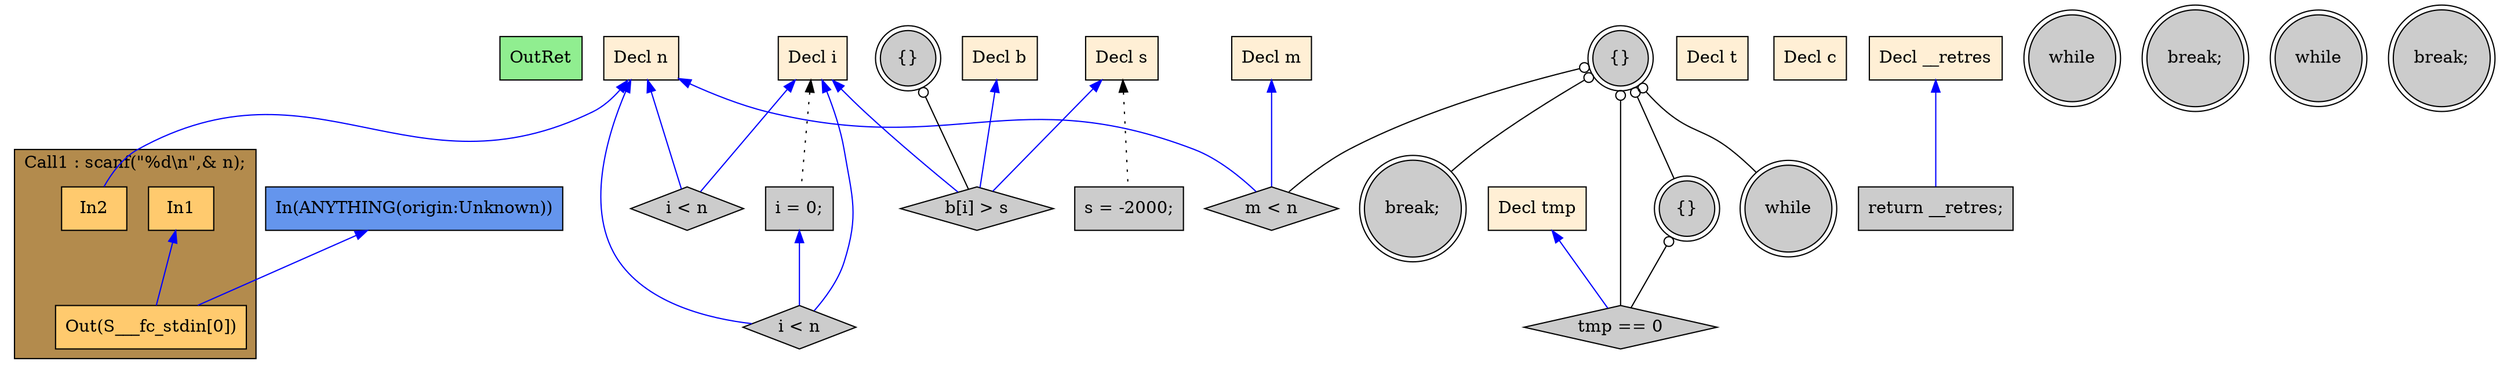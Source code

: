 digraph G {
  rankdir=TB;
  node [style="filled", ];
  32 [label="OutRet", fillcolor="#90EE90", shape=box, ];
  33 [label="In(ANYTHING(origin:Unknown))", fillcolor="#6495ED", shape=box, ];
  2 [label="Decl i", fillcolor="#FFEFD5", shape=box, ];
  3 [label="Decl m", fillcolor="#FFEFD5", shape=box, ];
  4 [label="Decl t", fillcolor="#FFEFD5", shape=box, ];
  5 [label="Decl n", fillcolor="#FFEFD5", shape=box, ];
  6 [label="Decl c", fillcolor="#FFEFD5", shape=box, ];
  7 [label="Decl b", fillcolor="#FFEFD5", shape=box, ];
  8 [label="Decl s", fillcolor="#FFEFD5", shape=box, ];
  9 [label="Decl tmp", fillcolor="#FFEFD5", shape=box, ];
  10 [label="Decl __retres", fillcolor="#FFEFD5", shape=box, ];
  12 [label="In1", fillcolor="#FFCA6E", shape=box, ];
  13 [label="In2", fillcolor="#FFCA6E", shape=box, ];
  14 [label="Out(S___fc_stdin[0])", fillcolor="#FFCA6E", shape=box, ];
  15 [label="s = -2000;", fillcolor="#CCCCCC", shape=box, ];
  16 [label="i = 0;", fillcolor="#CCCCCC", shape=box, ];
  17 [label="while", fillcolor="#CCCCCC", shape=doublecircle, ];
  18 [label="i < n", fillcolor="#CCCCCC", shape=diamond, ];
  19 [label="{}", fillcolor="#CCCCCC", shape=doublecircle, ];
  20 [label="while", fillcolor="#CCCCCC", shape=doublecircle, ];
  21 [label="m < n", fillcolor="#CCCCCC", shape=diamond, ];
  22 [label="break;", fillcolor="#CCCCCC", shape=doublecircle, ];
  23 [label="{}", fillcolor="#CCCCCC", shape=doublecircle, ];
  24 [label="tmp == 0", fillcolor="#CCCCCC", shape=diamond, ];
  25 [label="break;", fillcolor="#CCCCCC", shape=doublecircle, ];
  26 [label="while", fillcolor="#CCCCCC", shape=doublecircle, ];
  27 [label="i < n", fillcolor="#CCCCCC", shape=diamond, ];
  28 [label="{}", fillcolor="#CCCCCC", shape=doublecircle, ];
  29 [label="b[i] > s", fillcolor="#CCCCCC", shape=diamond, ];
  30 [label="break;", fillcolor="#CCCCCC", shape=doublecircle, ];
  31 [label="return __retres;", fillcolor="#CCCCCC", shape=box, ];
  
  subgraph cluster_Call1 { label="Call1 : scanf(\"%d\\n\",& n);";
                           fillcolor="#B38B4D"; style="filled"; 14;13;12;
     };
  
  edge [dir=back, ];
  5 -> 13 [color="#0000FF", ];
  12 -> 14 [color="#0000FF", ];
  33 -> 14 [color="#0000FF", ];
  8 -> 15 [color="#000000", style="dotted", ];
  2 -> 16 [color="#000000", style="dotted", ];
  2 -> 18 [color="#0000FF", ];
  5 -> 18 [color="#0000FF", ];
  16 -> 18 [color="#0000FF", ];
  19 -> 20 [color="#000000", arrowtail=odot, ];
  3 -> 21 [color="#0000FF", ];
  5 -> 21 [color="#0000FF", ];
  19 -> 21 [color="#000000", arrowtail=odot, ];
  19 -> 22 [color="#000000", arrowtail=odot, ];
  19 -> 23 [color="#000000", arrowtail=odot, ];
  9 -> 24 [color="#0000FF", ];
  19 -> 24 [color="#000000", arrowtail=odot, ];
  23 -> 24 [color="#000000", arrowtail=odot, ];
  2 -> 27 [color="#0000FF", ];
  5 -> 27 [color="#0000FF", ];
  2 -> 29 [color="#0000FF", ];
  7 -> 29 [color="#0000FF", ];
  8 -> 29 [color="#0000FF", ];
  28 -> 29 [color="#000000", arrowtail=odot, ];
  10 -> 31 [color="#0000FF", ];
  
  }